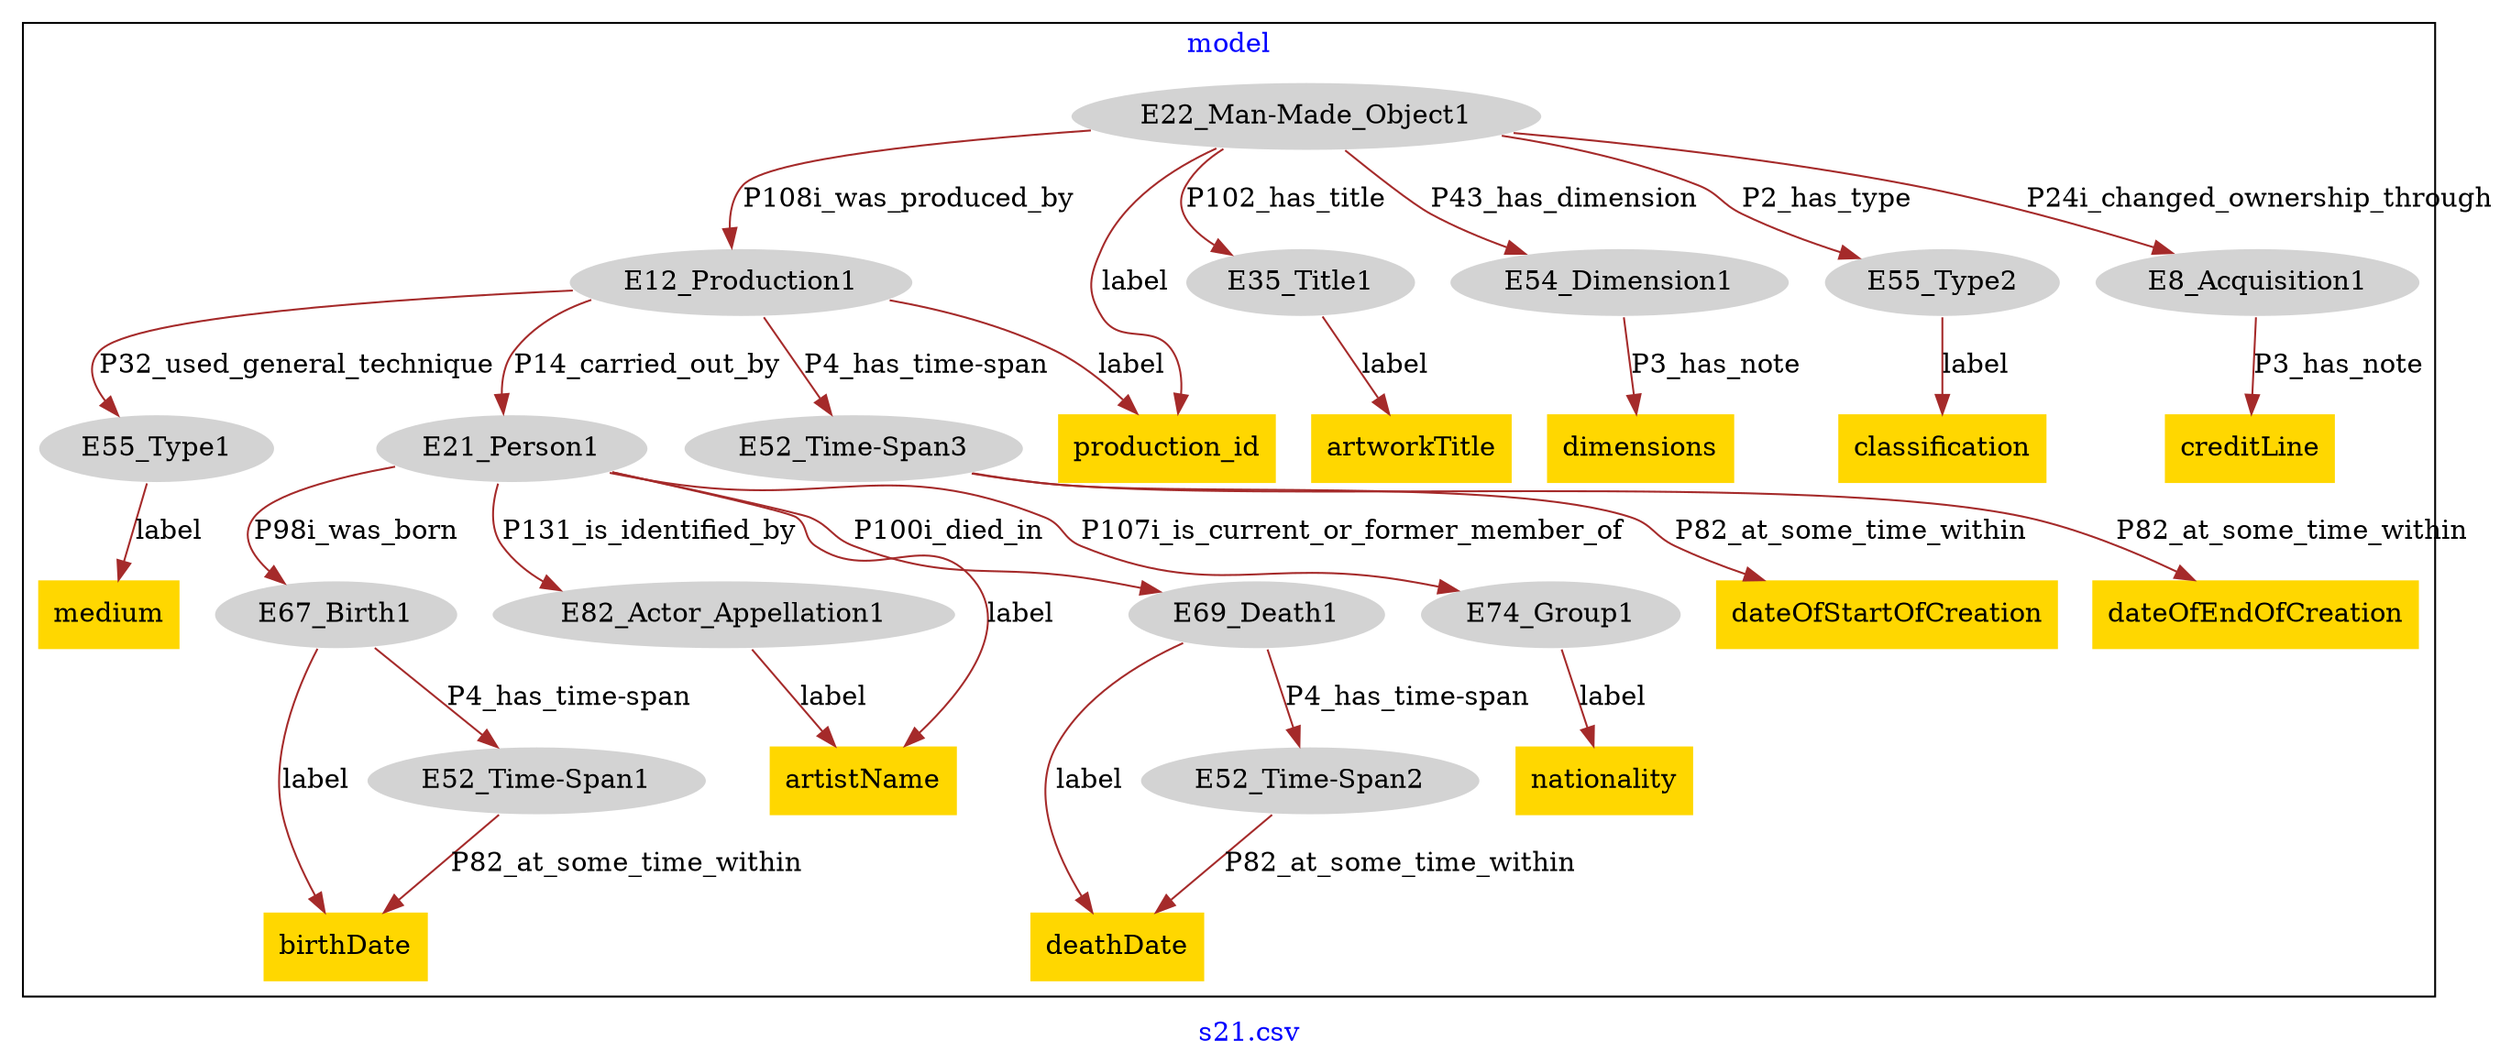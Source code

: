 digraph n0 {
fontcolor="blue"
remincross="true"
label="s21.csv"
subgraph cluster {
label="model"
n2[style="filled",color="white",fillcolor="lightgray",label="E12_Production1"];
n3[style="filled",color="white",fillcolor="lightgray",label="E21_Person1"];
n4[style="filled",color="white",fillcolor="lightgray",label="E52_Time-Span3"];
n5[style="filled",color="white",fillcolor="lightgray",label="E55_Type1"];
n6[style="filled",color="white",fillcolor="lightgray",label="E67_Birth1"];
n7[style="filled",color="white",fillcolor="lightgray",label="E69_Death1"];
n8[style="filled",color="white",fillcolor="lightgray",label="E74_Group1"];
n9[style="filled",color="white",fillcolor="lightgray",label="E82_Actor_Appellation1"];
n10[style="filled",color="white",fillcolor="lightgray",label="E22_Man-Made_Object1"];
n11[style="filled",color="white",fillcolor="lightgray",label="E35_Title1"];
n12[style="filled",color="white",fillcolor="lightgray",label="E54_Dimension1"];
n13[style="filled",color="white",fillcolor="lightgray",label="E55_Type2"];
n14[style="filled",color="white",fillcolor="lightgray",label="E8_Acquisition1"];
n15[style="filled",color="white",fillcolor="lightgray",label="E52_Time-Span1"];
n16[style="filled",color="white",fillcolor="lightgray",label="E52_Time-Span2"];
n17[shape="plaintext",style="filled",fillcolor="gold",label="deathDate"];
n18[shape="plaintext",style="filled",fillcolor="gold",label="birthDate"];
n19[shape="plaintext",style="filled",fillcolor="gold",label="nationality"];
n20[shape="plaintext",style="filled",fillcolor="gold",label="artistName"];
n21[shape="plaintext",style="filled",fillcolor="gold",label="artworkTitle"];
n22[shape="plaintext",style="filled",fillcolor="gold",label="production_id"];
n23[shape="plaintext",style="filled",fillcolor="gold",label="creditLine"];
n24[shape="plaintext",style="filled",fillcolor="gold",label="classification"];
n25[shape="plaintext",style="filled",fillcolor="gold",label="dimensions"];
n26[shape="plaintext",style="filled",fillcolor="gold",label="medium"];
n27[shape="plaintext",style="filled",fillcolor="gold",label="dateOfEndOfCreation"];
n28[shape="plaintext",style="filled",fillcolor="gold",label="dateOfStartOfCreation"];
}
n2 -> n3[color="brown",fontcolor="black",label="P14_carried_out_by"]
n2 -> n4[color="brown",fontcolor="black",label="P4_has_time-span"]
n2 -> n5[color="brown",fontcolor="black",label="P32_used_general_technique"]
n3 -> n6[color="brown",fontcolor="black",label="P98i_was_born"]
n3 -> n7[color="brown",fontcolor="black",label="P100i_died_in"]
n3 -> n8[color="brown",fontcolor="black",label="P107i_is_current_or_former_member_of"]
n3 -> n9[color="brown",fontcolor="black",label="P131_is_identified_by"]
n10 -> n2[color="brown",fontcolor="black",label="P108i_was_produced_by"]
n10 -> n11[color="brown",fontcolor="black",label="P102_has_title"]
n10 -> n12[color="brown",fontcolor="black",label="P43_has_dimension"]
n10 -> n13[color="brown",fontcolor="black",label="P2_has_type"]
n10 -> n14[color="brown",fontcolor="black",label="P24i_changed_ownership_through"]
n6 -> n15[color="brown",fontcolor="black",label="P4_has_time-span"]
n7 -> n16[color="brown",fontcolor="black",label="P4_has_time-span"]
n7 -> n17[color="brown",fontcolor="black",label="label"]
n6 -> n18[color="brown",fontcolor="black",label="label"]
n8 -> n19[color="brown",fontcolor="black",label="label"]
n3 -> n20[color="brown",fontcolor="black",label="label"]
n11 -> n21[color="brown",fontcolor="black",label="label"]
n2 -> n22[color="brown",fontcolor="black",label="label"]
n14 -> n23[color="brown",fontcolor="black",label="P3_has_note"]
n13 -> n24[color="brown",fontcolor="black",label="label"]
n12 -> n25[color="brown",fontcolor="black",label="P3_has_note"]
n5 -> n26[color="brown",fontcolor="black",label="label"]
n4 -> n27[color="brown",fontcolor="black",label="P82_at_some_time_within"]
n4 -> n28[color="brown",fontcolor="black",label="P82_at_some_time_within"]
n16 -> n17[color="brown",fontcolor="black",label="P82_at_some_time_within"]
n10 -> n22[color="brown",fontcolor="black",label="label"]
n15 -> n18[color="brown",fontcolor="black",label="P82_at_some_time_within"]
n9 -> n20[color="brown",fontcolor="black",label="label"]
}
